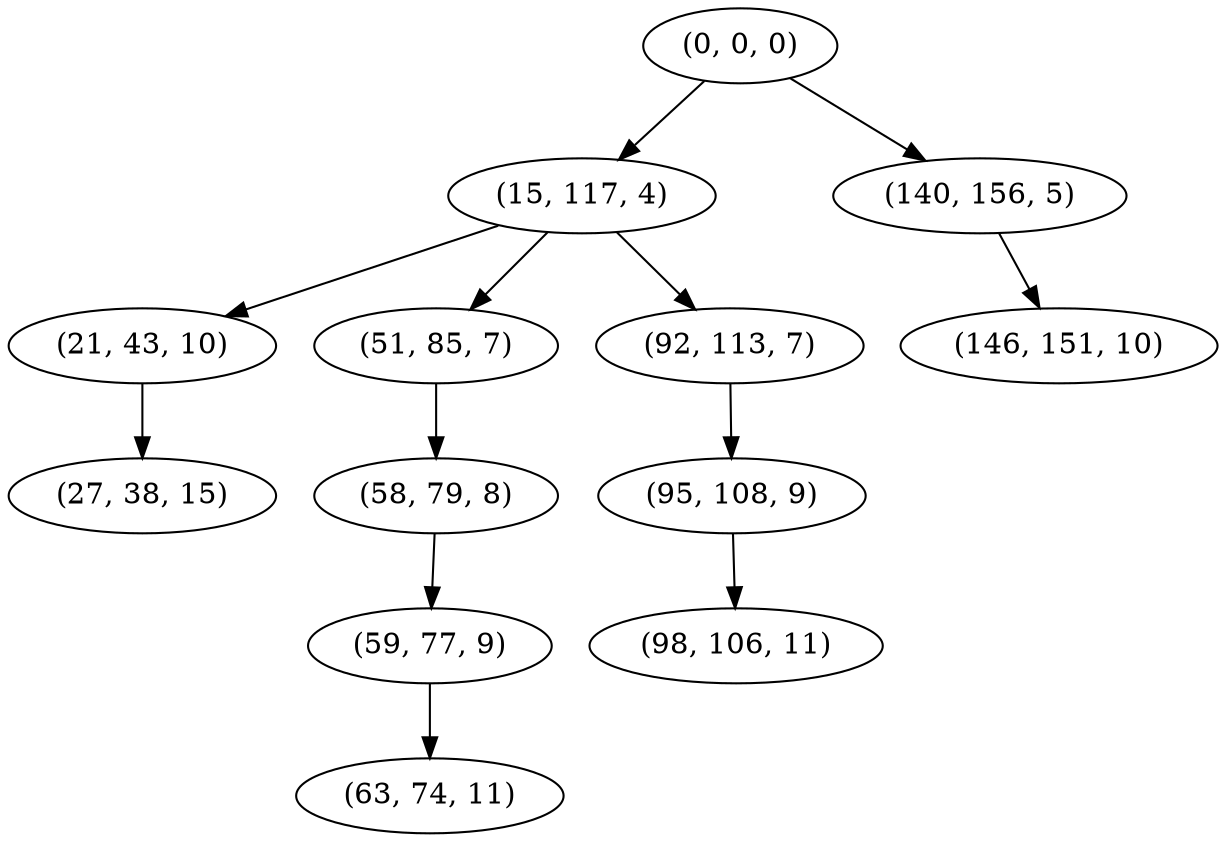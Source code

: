 digraph tree {
    "(0, 0, 0)";
    "(15, 117, 4)";
    "(21, 43, 10)";
    "(27, 38, 15)";
    "(51, 85, 7)";
    "(58, 79, 8)";
    "(59, 77, 9)";
    "(63, 74, 11)";
    "(92, 113, 7)";
    "(95, 108, 9)";
    "(98, 106, 11)";
    "(140, 156, 5)";
    "(146, 151, 10)";
    "(0, 0, 0)" -> "(15, 117, 4)";
    "(0, 0, 0)" -> "(140, 156, 5)";
    "(15, 117, 4)" -> "(21, 43, 10)";
    "(15, 117, 4)" -> "(51, 85, 7)";
    "(15, 117, 4)" -> "(92, 113, 7)";
    "(21, 43, 10)" -> "(27, 38, 15)";
    "(51, 85, 7)" -> "(58, 79, 8)";
    "(58, 79, 8)" -> "(59, 77, 9)";
    "(59, 77, 9)" -> "(63, 74, 11)";
    "(92, 113, 7)" -> "(95, 108, 9)";
    "(95, 108, 9)" -> "(98, 106, 11)";
    "(140, 156, 5)" -> "(146, 151, 10)";
}
